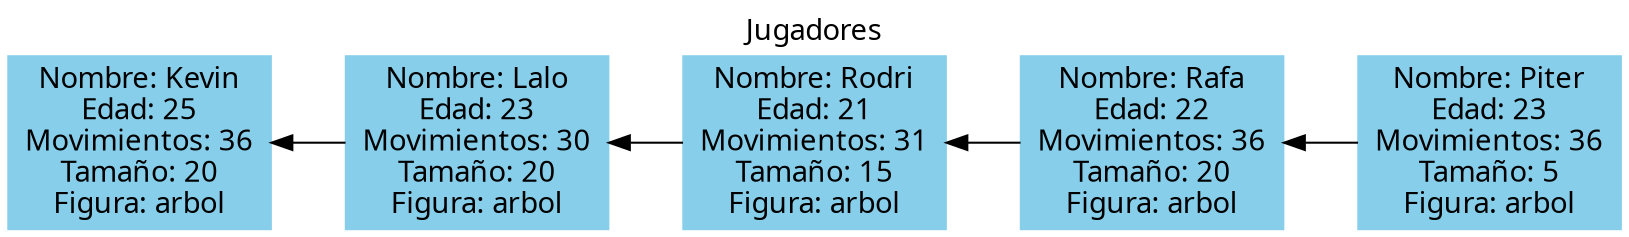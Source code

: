 digraph G{

rankdir=LR; 
 node[shape=box, style=filled, color=skyblue, fontname="Century Gothic"]; 
 graph [fontname="Century Gothic"]; 
 labelloc="t"; label="Jugadores"; 
0[label="Nombre: Kevin\nEdad: 25\nMovimientos: 36\nTamaño: 20\nFigura: arbol"];
0->1[dir=back];
1[label="Nombre: Lalo\nEdad: 23\nMovimientos: 30\nTamaño: 20\nFigura: arbol"];
1->2[dir=back];
2[label="Nombre: Rodri\nEdad: 21\nMovimientos: 31\nTamaño: 15\nFigura: arbol"];
2->3[dir=back];
3[label="Nombre: Rafa\nEdad: 22\nMovimientos: 36\nTamaño: 20\nFigura: arbol"];
3->4[dir=back];
4[label="Nombre: Piter\nEdad: 23\nMovimientos: 36\nTamaño: 5\nFigura: arbol"];
}